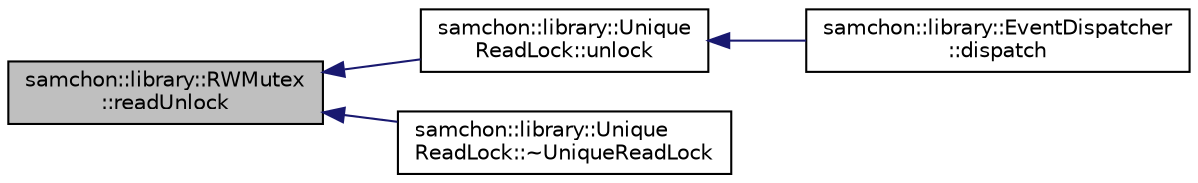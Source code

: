digraph "samchon::library::RWMutex::readUnlock"
{
  edge [fontname="Helvetica",fontsize="10",labelfontname="Helvetica",labelfontsize="10"];
  node [fontname="Helvetica",fontsize="10",shape=record];
  rankdir="LR";
  Node1 [label="samchon::library::RWMutex\l::readUnlock",height=0.2,width=0.4,color="black", fillcolor="grey75", style="filled", fontcolor="black"];
  Node1 -> Node2 [dir="back",color="midnightblue",fontsize="10",style="solid",fontname="Helvetica"];
  Node2 [label="samchon::library::Unique\lReadLock::unlock",height=0.2,width=0.4,color="black", fillcolor="white", style="filled",URL="$de/d6f/classsamchon_1_1library_1_1UniqueReadLock.html#a92261fd71c839cda0bde3c168d4ce7ac",tooltip="Unlock of read. "];
  Node2 -> Node3 [dir="back",color="midnightblue",fontsize="10",style="solid",fontname="Helvetica"];
  Node3 [label="samchon::library::EventDispatcher\l::dispatch",height=0.2,width=0.4,color="black", fillcolor="white", style="filled",URL="$d3/d9b/classsamchon_1_1library_1_1EventDispatcher.html#a981238f1e22111c2f74bb109026de5b0",tooltip="Dispatches an event to all listeners. "];
  Node1 -> Node4 [dir="back",color="midnightblue",fontsize="10",style="solid",fontname="Helvetica"];
  Node4 [label="samchon::library::Unique\lReadLock::~UniqueReadLock",height=0.2,width=0.4,color="black", fillcolor="white", style="filled",URL="$de/d6f/classsamchon_1_1library_1_1UniqueReadLock.html#a730da5da90f928845124f843758f643a",tooltip="Default Destructor. "];
}
